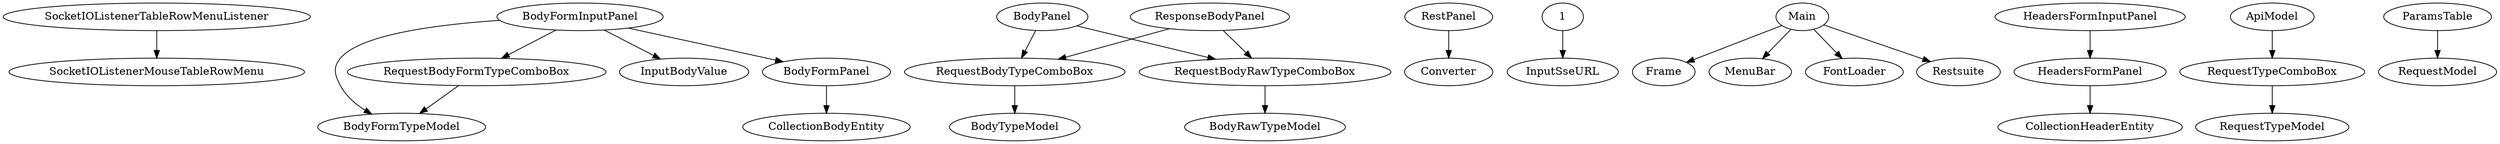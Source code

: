 digraph "graphe de dépendances" {
"SocketIOListenerTableRowMenuListener" -> "SocketIOListenerMouseTableRowMenu"
"BodyFormInputPanel" -> "BodyFormTypeModel"
"BodyFormInputPanel" -> "RequestBodyFormTypeComboBox"
"BodyFormInputPanel" -> "InputBodyValue"
"BodyFormInputPanel" -> "BodyFormPanel"
"BodyFormPanel" -> "CollectionBodyEntity"
"BodyPanel" -> "RequestBodyTypeComboBox"
"BodyPanel" -> "RequestBodyRawTypeComboBox"
"RequestBodyRawTypeComboBox" -> "BodyRawTypeModel"
"RestPanel" -> "Converter"
"1" -> "InputSseURL"
"Main" -> "Frame"
"Main" -> "MenuBar"
"Main" -> "FontLoader"
"Main" -> "Restsuite"
"HeadersFormInputPanel" -> "HeadersFormPanel"
"HeadersFormPanel" -> "CollectionHeaderEntity"
"ApiModel" -> "RequestTypeComboBox"
"RequestTypeComboBox" -> "RequestTypeModel"
"ResponseBodyPanel" -> "RequestBodyRawTypeComboBox"
"ResponseBodyPanel" -> "RequestBodyTypeComboBox"
"RequestBodyTypeComboBox" -> "BodyTypeModel"
"RequestBodyFormTypeComboBox" -> "BodyFormTypeModel"
"ParamsTable" -> "RequestModel"
}